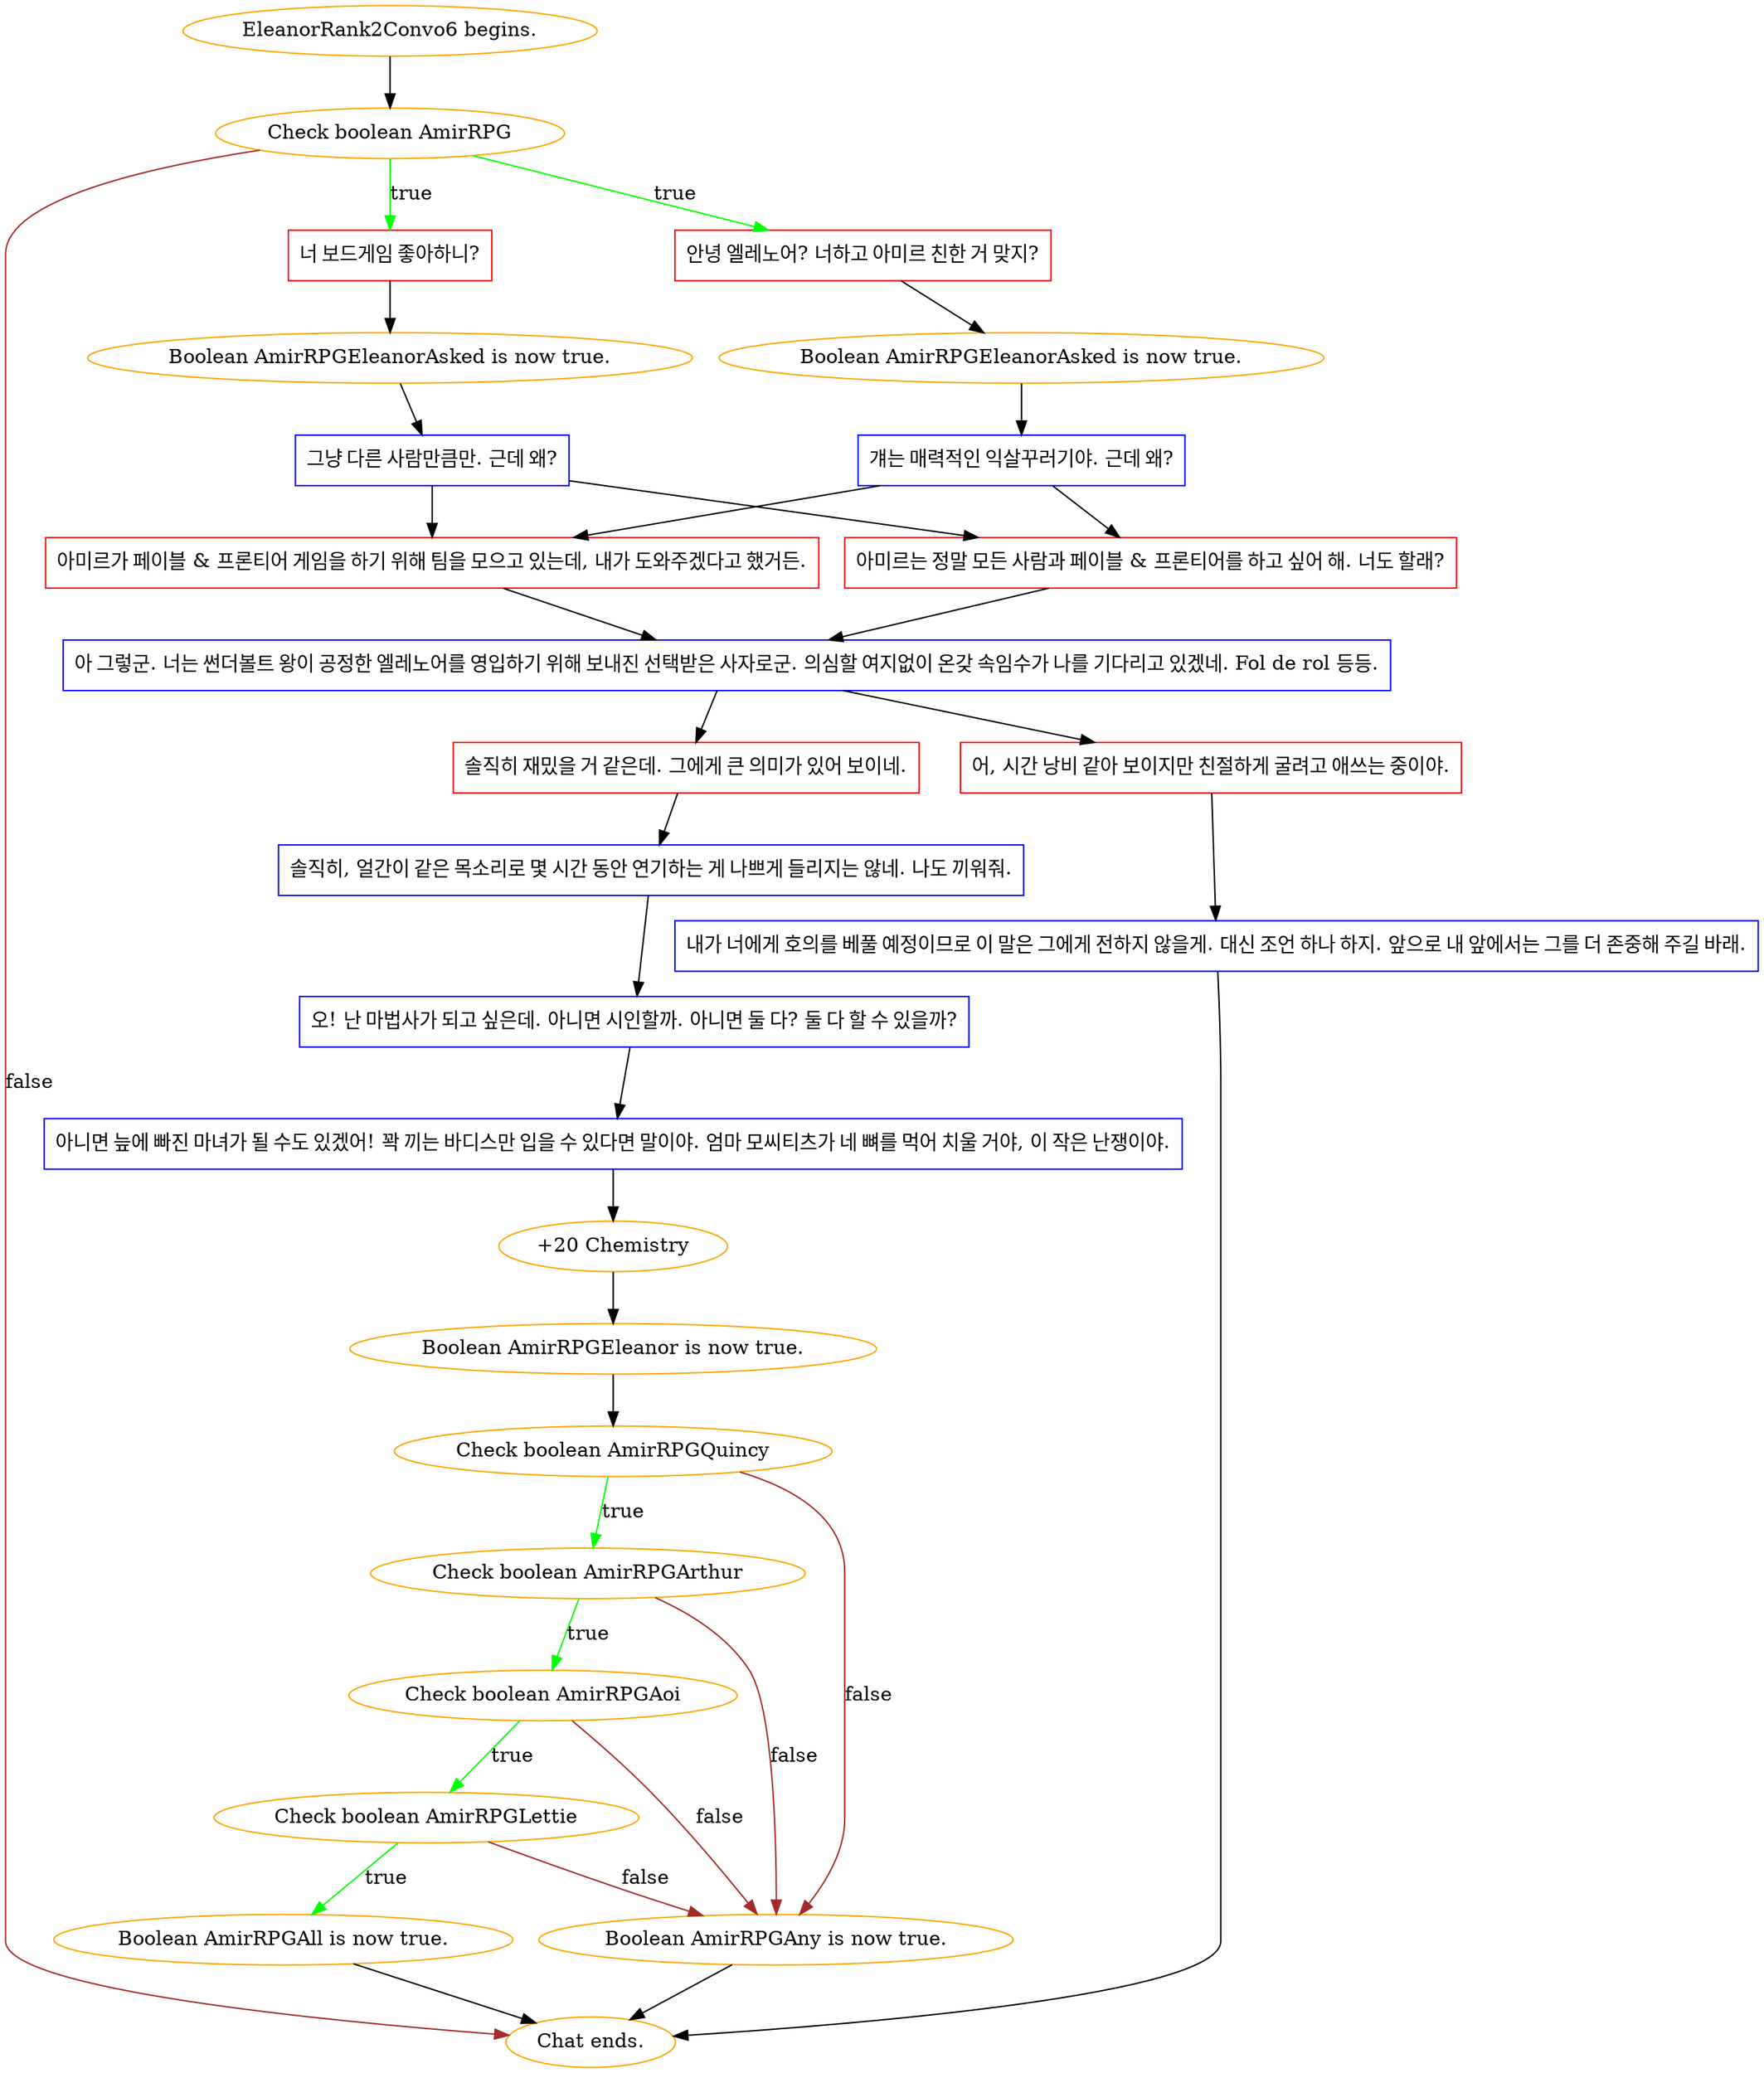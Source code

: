 digraph {
	"EleanorRank2Convo6 begins." [color=orange];
		"EleanorRank2Convo6 begins." -> j4038456104;
	j4038456104 [label="Check boolean AmirRPG",color=orange];
		j4038456104 -> j3688018996 [label=true,color=green];
		j4038456104 -> j1593319280 [label=true,color=green];
		j4038456104 -> "Chat ends." [label=false,color=brown];
	j3688018996 [label="안녕 엘레노어? 너하고 아미르 친한 거 맞지?",shape=box,color=red];
		j3688018996 -> j456697764;
	j1593319280 [label="너 보드게임 좋아하니?",shape=box,color=red];
		j1593319280 -> j3432523962;
	"Chat ends." [color=orange];
	j456697764 [label="Boolean AmirRPGEleanorAsked is now true.",color=orange];
		j456697764 -> j3198674288;
	j3432523962 [label="Boolean AmirRPGEleanorAsked is now true.",color=orange];
		j3432523962 -> j466726096;
	j3198674288 [label="걔는 매력적인 익살꾸러기야. 근데 왜?",shape=box,color=blue];
		j3198674288 -> j1110984902;
		j3198674288 -> j3105555650;
	j466726096 [label="그냥 다른 사람만큼만. 근데 왜?",shape=box,color=blue];
		j466726096 -> j1110984902;
		j466726096 -> j3105555650;
	j1110984902 [label="아미르가 페이블 & 프론티어 게임을 하기 위해 팀을 모으고 있는데, 내가 도와주겠다고 했거든.",shape=box,color=red];
		j1110984902 -> j117986105;
	j3105555650 [label="아미르는 정말 모든 사람과 페이블 & 프론티어를 하고 싶어 해. 너도 할래?",shape=box,color=red];
		j3105555650 -> j117986105;
	j117986105 [label="아 그렇군. 너는 썬더볼트 왕이 공정한 엘레노어를 영입하기 위해 보내진 선택받은 사자로군. 의심할 여지없이 온갖 속임수가 나를 기다리고 있겠네. Fol de rol 등등.",shape=box,color=blue];
		j117986105 -> j557384834;
		j117986105 -> j3883385128;
	j557384834 [label="어, 시간 낭비 같아 보이지만 친절하게 굴려고 애쓰는 중이야.",shape=box,color=red];
		j557384834 -> j1285920385;
	j3883385128 [label="솔직히 재밌을 거 같은데. 그에게 큰 의미가 있어 보이네.",shape=box,color=red];
		j3883385128 -> j3050075363;
	j1285920385 [label="내가 너에게 호의를 베풀 예정이므로 이 말은 그에게 전하지 않을게. 대신 조언 하나 하지. 앞으로 내 앞에서는 그를 더 존중해 주길 바래.",shape=box,color=blue];
		j1285920385 -> "Chat ends.";
	j3050075363 [label="솔직히, 얼간이 같은 목소리로 몇 시간 동안 연기하는 게 나쁘게 들리지는 않네. 나도 끼워줘.",shape=box,color=blue];
		j3050075363 -> j1798094732;
	j1798094732 [label="오! 난 마법사가 되고 싶은데. 아니면 시인할까. 아니면 둘 다? 둘 다 할 수 있을까?",shape=box,color=blue];
		j1798094732 -> j3671180592;
	j3671180592 [label="아니면 늪에 빠진 마녀가 될 수도 있겠어! 꽉 끼는 바디스만 입을 수 있다면 말이야. 엄마 모씨티츠가 네 뼈를 먹어 치울 거야, 이 작은 난쟁이야.",shape=box,color=blue];
		j3671180592 -> j1667172562;
	j1667172562 [label="+20 Chemistry",color=orange];
		j1667172562 -> j628696720;
	j628696720 [label="Boolean AmirRPGEleanor is now true.",color=orange];
		j628696720 -> j544204682;
	j544204682 [label="Check boolean AmirRPGQuincy",color=orange];
		j544204682 -> j154985083 [label=true,color=green];
		j544204682 -> j1992773596 [label=false,color=brown];
	j154985083 [label="Check boolean AmirRPGArthur",color=orange];
		j154985083 -> j3551149342 [label=true,color=green];
		j154985083 -> j1992773596 [label=false,color=brown];
	j1992773596 [label="Boolean AmirRPGAny is now true.",color=orange];
		j1992773596 -> "Chat ends.";
	j3551149342 [label="Check boolean AmirRPGAoi",color=orange];
		j3551149342 -> j682952477 [label=true,color=green];
		j3551149342 -> j1992773596 [label=false,color=brown];
	j682952477 [label="Check boolean AmirRPGLettie",color=orange];
		j682952477 -> j2677000302 [label=true,color=green];
		j682952477 -> j1992773596 [label=false,color=brown];
	j2677000302 [label="Boolean AmirRPGAll is now true.",color=orange];
		j2677000302 -> "Chat ends.";
}